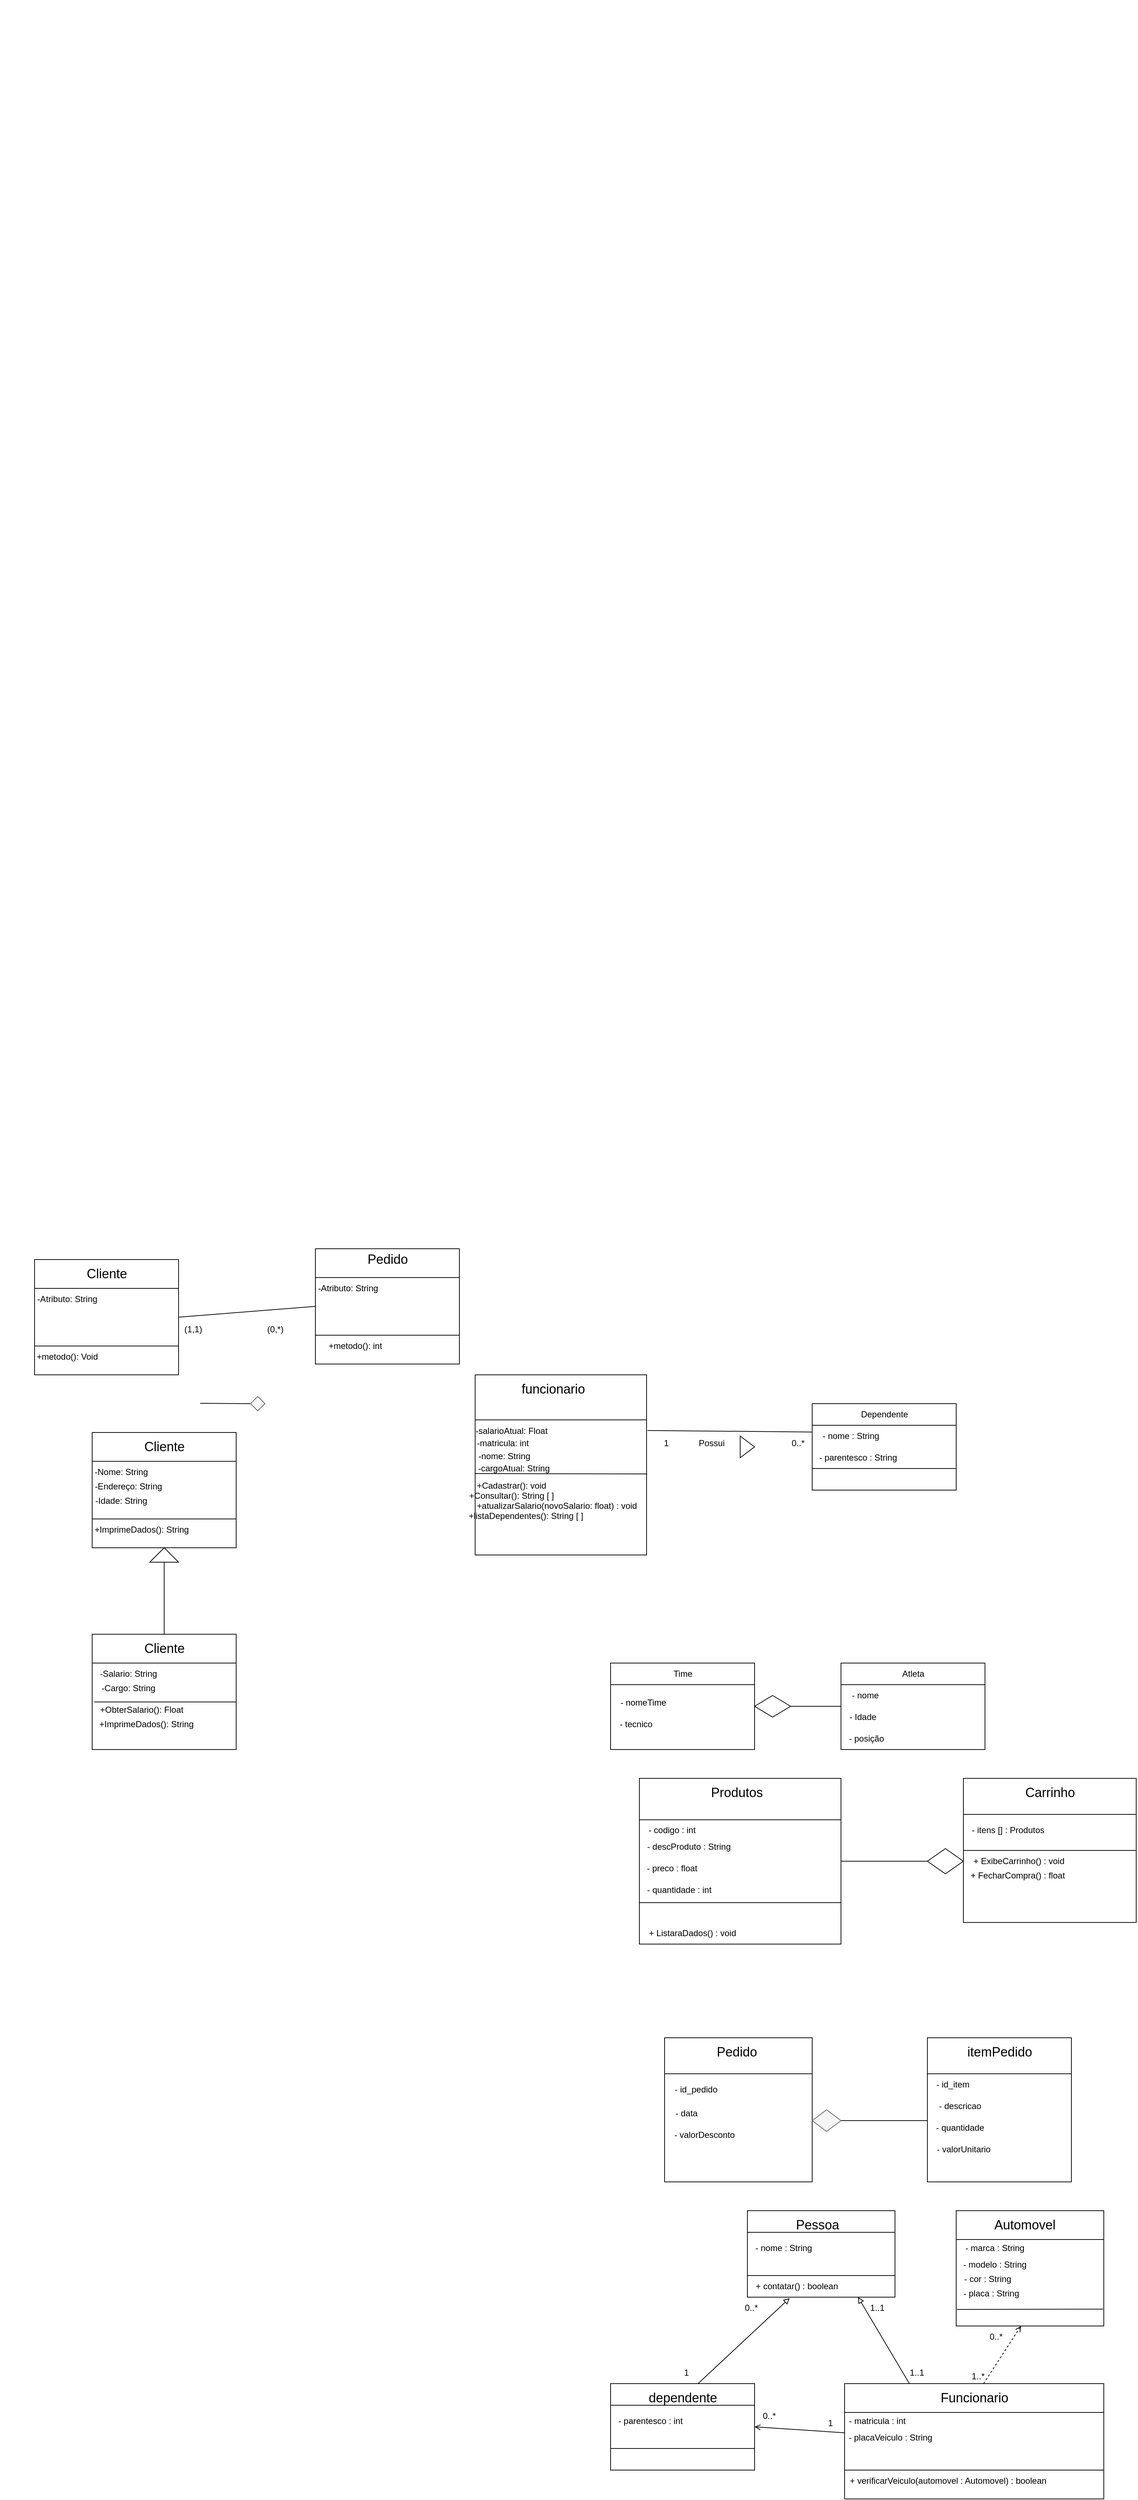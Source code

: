 <mxfile>
    <diagram id="s_jaY7l0CvNb5hTlMIi-" name="Página-1">
        <mxGraphModel dx="746" dy="427" grid="1" gridSize="10" guides="1" tooltips="1" connect="1" arrows="1" fold="1" page="1" pageScale="1" pageWidth="827" pageHeight="1169" math="0" shadow="0">
            <root>
                <mxCell id="0"/>
                <mxCell id="1" parent="0"/>
                <mxCell id="6" style="edgeStyle=none;html=1;exitX=1;exitY=0.75;exitDx=0;exitDy=0;" edge="1" parent="1">
                    <mxGeometry relative="1" as="geometry">
                        <mxPoint x="160" y="100" as="targetPoint"/>
                        <mxPoint x="160" y="100" as="sourcePoint"/>
                    </mxGeometry>
                </mxCell>
                <mxCell id="8" style="edgeStyle=none;html=1;exitX=0;exitY=0.25;exitDx=0;exitDy=0;" edge="1" parent="1">
                    <mxGeometry relative="1" as="geometry">
                        <mxPoint x="40" y="60" as="targetPoint"/>
                        <mxPoint x="40" y="60" as="sourcePoint"/>
                    </mxGeometry>
                </mxCell>
                <mxCell id="3" value="" style="endArrow=none;html=1;" edge="1" parent="1">
                    <mxGeometry width="50" height="50" relative="1" as="geometry">
                        <mxPoint x="160" y="70" as="sourcePoint"/>
                        <mxPoint x="160" y="70" as="targetPoint"/>
                    </mxGeometry>
                </mxCell>
                <mxCell id="5" style="edgeStyle=none;html=1;exitX=0;exitY=0.75;exitDx=0;exitDy=0;" edge="1" parent="1">
                    <mxGeometry relative="1" as="geometry">
                        <mxPoint x="40" y="100" as="sourcePoint"/>
                        <mxPoint x="40" y="100" as="targetPoint"/>
                    </mxGeometry>
                </mxCell>
                <mxCell id="17" value="" style="group" vertex="1" connectable="0" parent="1">
                    <mxGeometry x="70" y="1800" width="210" height="160" as="geometry"/>
                </mxCell>
                <mxCell id="9" value="" style="rounded=0;whiteSpace=wrap;html=1;" vertex="1" parent="17">
                    <mxGeometry x="10" width="200" height="160" as="geometry"/>
                </mxCell>
                <mxCell id="10" value="" style="endArrow=none;html=1;entryX=1;entryY=0.25;entryDx=0;entryDy=0;startArrow=none;exitX=0;exitY=0.25;exitDx=0;exitDy=0;" edge="1" parent="17" source="9" target="9">
                    <mxGeometry width="50" height="50" relative="1" as="geometry">
                        <mxPoint x="40" y="30" as="sourcePoint"/>
                        <mxPoint x="100" y="-60" as="targetPoint"/>
                    </mxGeometry>
                </mxCell>
                <mxCell id="11" value="" style="endArrow=none;html=1;entryX=1;entryY=0.75;entryDx=0;entryDy=0;exitX=0;exitY=0.75;exitDx=0;exitDy=0;" edge="1" parent="17" source="9" target="9">
                    <mxGeometry width="50" height="50" relative="1" as="geometry">
                        <mxPoint x="40" y="10" as="sourcePoint"/>
                        <mxPoint x="90" y="-40" as="targetPoint"/>
                    </mxGeometry>
                </mxCell>
                <mxCell id="13" value="" style="endArrow=none;html=1;entryX=1;entryY=0.25;entryDx=0;entryDy=0;startArrow=none;" edge="1" parent="17" target="9">
                    <mxGeometry width="50" height="50" relative="1" as="geometry">
                        <mxPoint x="210" y="40" as="sourcePoint"/>
                        <mxPoint x="210" y="30" as="targetPoint"/>
                        <Array as="points">
                            <mxPoint x="10" y="40"/>
                        </Array>
                    </mxGeometry>
                </mxCell>
                <mxCell id="15" value="-Atributo: String" style="text;html=1;align=center;verticalAlign=middle;resizable=0;points=[];autosize=1;strokeColor=none;fillColor=none;" vertex="1" parent="17">
                    <mxGeometry y="40" width="110" height="30" as="geometry"/>
                </mxCell>
                <mxCell id="16" value="+metodo(): Void" style="text;html=1;align=center;verticalAlign=middle;resizable=0;points=[];autosize=1;strokeColor=none;fillColor=none;" vertex="1" parent="17">
                    <mxGeometry y="120" width="110" height="30" as="geometry"/>
                </mxCell>
                <mxCell id="37" value="Cliente" style="text;html=1;align=center;verticalAlign=middle;resizable=0;points=[];autosize=1;strokeColor=none;fillColor=none;fontSize=18;" vertex="1" parent="17">
                    <mxGeometry x="70" width="80" height="40" as="geometry"/>
                </mxCell>
                <mxCell id="39" value="" style="endArrow=none;html=1;fontSize=18;exitX=1;exitY=0.5;exitDx=0;exitDy=0;entryX=0;entryY=0.5;entryDx=0;entryDy=0;" edge="1" parent="1" source="9" target="19">
                    <mxGeometry width="50" height="50" relative="1" as="geometry">
                        <mxPoint x="310" y="1920" as="sourcePoint"/>
                        <mxPoint x="360" y="1870" as="targetPoint"/>
                    </mxGeometry>
                </mxCell>
                <mxCell id="41" value="&lt;font style=&quot;font-size: 12px;&quot;&gt;(1,1)&lt;/font&gt;" style="text;html=1;align=center;verticalAlign=middle;resizable=0;points=[];autosize=1;strokeColor=none;fillColor=none;fontSize=18;" vertex="1" parent="1">
                    <mxGeometry x="275" y="1875" width="50" height="40" as="geometry"/>
                </mxCell>
                <mxCell id="42" value="&lt;font style=&quot;font-size: 12px;&quot;&gt;(0,*)&lt;/font&gt;" style="text;html=1;align=center;verticalAlign=middle;resizable=0;points=[];autosize=1;strokeColor=none;fillColor=none;fontSize=16;" vertex="1" parent="1">
                    <mxGeometry x="389" y="1880" width="50" height="30" as="geometry"/>
                </mxCell>
                <mxCell id="47" value="" style="group" vertex="1" connectable="0" parent="1">
                    <mxGeometry x="310" y="1990" width="90" height="20" as="geometry"/>
                </mxCell>
                <mxCell id="43" value="" style="endArrow=none;html=1;fontSize=12;" edge="1" parent="47">
                    <mxGeometry width="50" height="50" relative="1" as="geometry">
                        <mxPoint y="9.5" as="sourcePoint"/>
                        <mxPoint x="70" y="9.5" as="targetPoint"/>
                        <Array as="points">
                            <mxPoint x="80" y="10"/>
                        </Array>
                    </mxGeometry>
                </mxCell>
                <mxCell id="44" value="" style="rhombus;whiteSpace=wrap;html=1;fontSize=12;fillColor=#f5f5f5;fontColor=#333333;strokeColor=#666666;" vertex="1" parent="47">
                    <mxGeometry x="70" width="20" height="20" as="geometry"/>
                </mxCell>
                <mxCell id="49" value="" style="group" vertex="1" connectable="0" parent="1">
                    <mxGeometry x="150" y="2040" width="210" height="160" as="geometry"/>
                </mxCell>
                <mxCell id="50" value="" style="rounded=0;whiteSpace=wrap;html=1;" vertex="1" parent="49">
                    <mxGeometry x="10" width="200" height="160" as="geometry"/>
                </mxCell>
                <mxCell id="51" value="" style="endArrow=none;html=1;entryX=1;entryY=0.25;entryDx=0;entryDy=0;startArrow=none;exitX=0;exitY=0.25;exitDx=0;exitDy=0;" edge="1" parent="49" source="50" target="50">
                    <mxGeometry width="50" height="50" relative="1" as="geometry">
                        <mxPoint x="40" y="30" as="sourcePoint"/>
                        <mxPoint x="100" y="-60" as="targetPoint"/>
                    </mxGeometry>
                </mxCell>
                <mxCell id="52" value="" style="endArrow=none;html=1;entryX=1;entryY=0.75;entryDx=0;entryDy=0;exitX=0;exitY=0.75;exitDx=0;exitDy=0;" edge="1" parent="49" source="50" target="50">
                    <mxGeometry width="50" height="50" relative="1" as="geometry">
                        <mxPoint x="40" y="10" as="sourcePoint"/>
                        <mxPoint x="90" y="-40" as="targetPoint"/>
                    </mxGeometry>
                </mxCell>
                <mxCell id="53" value="" style="endArrow=none;html=1;entryX=1;entryY=0.25;entryDx=0;entryDy=0;startArrow=none;" edge="1" parent="49" target="50">
                    <mxGeometry width="50" height="50" relative="1" as="geometry">
                        <mxPoint x="210" y="40" as="sourcePoint"/>
                        <mxPoint x="210" y="30" as="targetPoint"/>
                        <Array as="points">
                            <mxPoint x="10" y="40"/>
                        </Array>
                    </mxGeometry>
                </mxCell>
                <mxCell id="54" value="-Nome: String" style="text;html=1;align=center;verticalAlign=middle;resizable=0;points=[];autosize=1;strokeColor=none;fillColor=none;" vertex="1" parent="49">
                    <mxGeometry y="40" width="100" height="30" as="geometry"/>
                </mxCell>
                <mxCell id="55" value="+ImprimeDados(): String&amp;nbsp;" style="text;html=1;align=center;verticalAlign=middle;resizable=0;points=[];autosize=1;strokeColor=none;fillColor=none;" vertex="1" parent="49">
                    <mxGeometry y="120" width="160" height="30" as="geometry"/>
                </mxCell>
                <mxCell id="56" value="Cliente" style="text;html=1;align=center;verticalAlign=middle;resizable=0;points=[];autosize=1;strokeColor=none;fillColor=none;fontSize=18;" vertex="1" parent="49">
                    <mxGeometry x="70" width="80" height="40" as="geometry"/>
                </mxCell>
                <mxCell id="57" value="-Endereço: String" style="text;html=1;align=center;verticalAlign=middle;resizable=0;points=[];autosize=1;strokeColor=none;fillColor=none;fontSize=12;" vertex="1" parent="49">
                    <mxGeometry y="60" width="120" height="30" as="geometry"/>
                </mxCell>
                <mxCell id="58" value="-Idade: String" style="text;html=1;align=center;verticalAlign=middle;resizable=0;points=[];autosize=1;strokeColor=none;fillColor=none;fontSize=12;" vertex="1" parent="49">
                    <mxGeometry y="80" width="100" height="30" as="geometry"/>
                </mxCell>
                <mxCell id="59" value="" style="group" vertex="1" connectable="0" parent="1">
                    <mxGeometry x="150" y="2320" width="210" height="160" as="geometry"/>
                </mxCell>
                <mxCell id="60" value="" style="rounded=0;whiteSpace=wrap;html=1;" vertex="1" parent="59">
                    <mxGeometry x="10" width="200" height="160" as="geometry"/>
                </mxCell>
                <mxCell id="61" value="" style="endArrow=none;html=1;entryX=1;entryY=0.25;entryDx=0;entryDy=0;startArrow=none;exitX=0;exitY=0.25;exitDx=0;exitDy=0;" edge="1" parent="59" source="60" target="60">
                    <mxGeometry width="50" height="50" relative="1" as="geometry">
                        <mxPoint x="40" y="30" as="sourcePoint"/>
                        <mxPoint x="100" y="-60" as="targetPoint"/>
                    </mxGeometry>
                </mxCell>
                <mxCell id="62" value="" style="endArrow=none;html=1;exitX=0.027;exitY=1.133;exitDx=0;exitDy=0;exitPerimeter=0;" edge="1" parent="59" source="67">
                    <mxGeometry width="50" height="50" relative="1" as="geometry">
                        <mxPoint x="40" y="10" as="sourcePoint"/>
                        <mxPoint x="210" y="94" as="targetPoint"/>
                    </mxGeometry>
                </mxCell>
                <mxCell id="63" value="" style="endArrow=none;html=1;entryX=1;entryY=0.25;entryDx=0;entryDy=0;startArrow=none;" edge="1" parent="59" target="60">
                    <mxGeometry width="50" height="50" relative="1" as="geometry">
                        <mxPoint x="210" y="40" as="sourcePoint"/>
                        <mxPoint x="210" y="30" as="targetPoint"/>
                        <Array as="points">
                            <mxPoint x="10" y="40"/>
                        </Array>
                    </mxGeometry>
                </mxCell>
                <mxCell id="64" value="-Salario: String" style="text;html=1;align=center;verticalAlign=middle;resizable=0;points=[];autosize=1;strokeColor=none;fillColor=none;" vertex="1" parent="59">
                    <mxGeometry x="10" y="40" width="100" height="30" as="geometry"/>
                </mxCell>
                <mxCell id="65" value="+ObterSalario(): Float&amp;nbsp;" style="text;html=1;align=center;verticalAlign=middle;resizable=0;points=[];autosize=1;strokeColor=none;fillColor=none;" vertex="1" parent="59">
                    <mxGeometry x="10" y="90" width="140" height="30" as="geometry"/>
                </mxCell>
                <mxCell id="66" value="Cliente" style="text;html=1;align=center;verticalAlign=middle;resizable=0;points=[];autosize=1;strokeColor=none;fillColor=none;fontSize=18;" vertex="1" parent="59">
                    <mxGeometry x="70" width="80" height="40" as="geometry"/>
                </mxCell>
                <mxCell id="67" value="-Cargo: String" style="text;html=1;align=center;verticalAlign=middle;resizable=0;points=[];autosize=1;strokeColor=none;fillColor=none;fontSize=12;" vertex="1" parent="59">
                    <mxGeometry x="10" y="60" width="100" height="30" as="geometry"/>
                </mxCell>
                <mxCell id="71" value="+ImprimeDados(): String" style="text;html=1;align=center;verticalAlign=middle;resizable=0;points=[];autosize=1;strokeColor=none;fillColor=none;fontSize=12;" vertex="1" parent="59">
                    <mxGeometry x="10" y="110" width="150" height="30" as="geometry"/>
                </mxCell>
                <mxCell id="69" style="edgeStyle=none;html=1;exitX=1;exitY=1;exitDx=0;exitDy=0;fontSize=12;" edge="1" parent="1" source="60">
                    <mxGeometry relative="1" as="geometry">
                        <mxPoint x="360" y="2480" as="targetPoint"/>
                    </mxGeometry>
                </mxCell>
                <mxCell id="19" value="" style="rounded=0;whiteSpace=wrap;html=1;" vertex="1" parent="1">
                    <mxGeometry x="470" y="1785" width="200" height="160" as="geometry"/>
                </mxCell>
                <mxCell id="20" value="" style="endArrow=none;html=1;entryX=1;entryY=0.25;entryDx=0;entryDy=0;startArrow=none;exitX=0;exitY=0.25;exitDx=0;exitDy=0;" edge="1" parent="1" source="19" target="19">
                    <mxGeometry width="50" height="50" relative="1" as="geometry">
                        <mxPoint x="500" y="1815" as="sourcePoint"/>
                        <mxPoint x="560" y="1725" as="targetPoint"/>
                    </mxGeometry>
                </mxCell>
                <mxCell id="21" value="" style="endArrow=none;html=1;entryX=1;entryY=0.75;entryDx=0;entryDy=0;exitX=0;exitY=0.75;exitDx=0;exitDy=0;" edge="1" parent="1" source="19" target="19">
                    <mxGeometry width="50" height="50" relative="1" as="geometry">
                        <mxPoint x="500" y="1795" as="sourcePoint"/>
                        <mxPoint x="550" y="1745" as="targetPoint"/>
                    </mxGeometry>
                </mxCell>
                <mxCell id="22" value="" style="endArrow=none;html=1;entryX=1;entryY=0.25;entryDx=0;entryDy=0;exitX=0;exitY=0.25;exitDx=0;exitDy=0;" edge="1" parent="1" source="19" target="19">
                    <mxGeometry width="50" height="50" relative="1" as="geometry">
                        <mxPoint x="500" y="1815" as="sourcePoint"/>
                        <mxPoint x="670" y="1815" as="targetPoint"/>
                    </mxGeometry>
                </mxCell>
                <mxCell id="23" value="&lt;span style=&quot;font-size: 18px;&quot;&gt;Pedido&lt;/span&gt;" style="text;html=1;align=center;verticalAlign=middle;resizable=0;points=[];autosize=1;strokeColor=none;fillColor=none;" vertex="1" parent="1">
                    <mxGeometry x="530" y="1780" width="80" height="40" as="geometry"/>
                </mxCell>
                <mxCell id="24" value="-Atributo: String" style="text;html=1;align=center;verticalAlign=middle;resizable=0;points=[];autosize=1;strokeColor=none;fillColor=none;" vertex="1" parent="1">
                    <mxGeometry x="460" y="1825" width="110" height="30" as="geometry"/>
                </mxCell>
                <mxCell id="25" value="+metodo(): int" style="text;html=1;align=center;verticalAlign=middle;resizable=0;points=[];autosize=1;strokeColor=none;fillColor=none;" vertex="1" parent="1">
                    <mxGeometry x="475" y="1905" width="100" height="30" as="geometry"/>
                </mxCell>
                <mxCell id="80" value="" style="triangle;whiteSpace=wrap;html=1;fontSize=12;direction=north;" vertex="1" parent="1">
                    <mxGeometry x="240" y="2200" width="40" height="20" as="geometry"/>
                </mxCell>
                <mxCell id="81" value="" style="endArrow=none;html=1;fontSize=12;entryX=0;entryY=0.5;entryDx=0;entryDy=0;exitX=0.5;exitY=-0.017;exitDx=0;exitDy=0;exitPerimeter=0;" edge="1" parent="1" source="66" target="80">
                    <mxGeometry width="50" height="50" relative="1" as="geometry">
                        <mxPoint x="250" y="2300" as="sourcePoint"/>
                        <mxPoint x="300" y="2250" as="targetPoint"/>
                    </mxGeometry>
                </mxCell>
                <mxCell id="82" value="" style="group" vertex="1" connectable="0" parent="1">
                    <mxGeometry x="680" y="1960" width="251.9" height="250" as="geometry"/>
                </mxCell>
                <mxCell id="83" value="" style="rounded=0;whiteSpace=wrap;html=1;" vertex="1" parent="82">
                    <mxGeometry x="11.905" width="238.095" height="250.0" as="geometry"/>
                </mxCell>
                <mxCell id="84" value="" style="endArrow=none;html=1;entryX=1;entryY=0.25;entryDx=0;entryDy=0;startArrow=none;exitX=0;exitY=0.25;exitDx=0;exitDy=0;" edge="1" parent="82" source="83" target="83">
                    <mxGeometry width="50" height="50" relative="1" as="geometry">
                        <mxPoint x="47.619" y="46.875" as="sourcePoint"/>
                        <mxPoint x="119.048" y="-93.75" as="targetPoint"/>
                    </mxGeometry>
                </mxCell>
                <mxCell id="85" value="" style="endArrow=none;html=1;exitX=1;exitY=0.5;exitDx=0;exitDy=0;" edge="1" parent="82" source="83">
                    <mxGeometry width="50" height="50" relative="1" as="geometry">
                        <mxPoint x="47.619" y="15.625" as="sourcePoint"/>
                        <mxPoint x="250.0" y="146.875" as="targetPoint"/>
                    </mxGeometry>
                </mxCell>
                <mxCell id="86" value="" style="endArrow=none;html=1;entryX=1;entryY=0.25;entryDx=0;entryDy=0;startArrow=none;" edge="1" parent="82" target="83">
                    <mxGeometry width="50" height="50" relative="1" as="geometry">
                        <mxPoint x="250.0" y="62.5" as="sourcePoint"/>
                        <mxPoint x="250.0" y="46.875" as="targetPoint"/>
                        <Array as="points">
                            <mxPoint x="11.905" y="62.5"/>
                        </Array>
                    </mxGeometry>
                </mxCell>
                <mxCell id="87" value="-salarioAtual: Float" style="text;html=1;align=center;verticalAlign=middle;resizable=0;points=[];autosize=1;strokeColor=none;fillColor=none;" vertex="1" parent="82">
                    <mxGeometry x="1.905" y="62.5" width="120" height="30" as="geometry"/>
                </mxCell>
                <mxCell id="89" value="funcionario" style="text;html=1;align=center;verticalAlign=middle;resizable=0;points=[];autosize=1;strokeColor=none;fillColor=none;fontSize=18;" vertex="1" parent="82">
                    <mxGeometry x="65.476" width="110" height="40" as="geometry"/>
                </mxCell>
                <mxCell id="90" value="-matricula: int" style="text;html=1;align=center;verticalAlign=middle;resizable=0;points=[];autosize=1;strokeColor=none;fillColor=none;fontSize=12;" vertex="1" parent="82">
                    <mxGeometry x="0.005" y="80.357" width="100" height="30" as="geometry"/>
                </mxCell>
                <mxCell id="95" value="-nome: String" style="text;html=1;align=center;verticalAlign=middle;resizable=0;points=[];autosize=1;strokeColor=none;fillColor=none;fontSize=12;" vertex="1" parent="82">
                    <mxGeometry x="1.9" y="98.214" width="100" height="30" as="geometry"/>
                </mxCell>
                <mxCell id="97" value="-cargoAtual: String&amp;nbsp;" style="text;html=1;align=center;verticalAlign=middle;resizable=0;points=[];autosize=1;strokeColor=none;fillColor=none;fontSize=12;" vertex="1" parent="82">
                    <mxGeometry x="1.9" y="114.583" width="130" height="30" as="geometry"/>
                </mxCell>
                <mxCell id="103" value="" style="endArrow=none;html=1;fontSize=12;exitX=0;exitY=0.548;exitDx=0;exitDy=0;entryX=1.003;entryY=0.55;entryDx=0;entryDy=0;exitPerimeter=0;entryPerimeter=0;" edge="1" parent="82" source="83" target="83">
                    <mxGeometry width="50" height="50" relative="1" as="geometry">
                        <mxPoint x="80.0" y="204.545" as="sourcePoint"/>
                        <mxPoint x="130.0" y="166.667" as="targetPoint"/>
                    </mxGeometry>
                </mxCell>
                <mxCell id="99" value="+Cadastrar(): void" style="text;html=1;align=center;verticalAlign=middle;resizable=0;points=[];autosize=1;strokeColor=none;fillColor=none;fontSize=12;" vertex="1" parent="82">
                    <mxGeometry x="1.9" y="138.887" width="120" height="30" as="geometry"/>
                </mxCell>
                <mxCell id="104" value="+Consultar(): String [ ]" style="text;html=1;align=center;verticalAlign=middle;resizable=0;points=[];autosize=1;strokeColor=none;fillColor=none;fontSize=12;" vertex="1" parent="82">
                    <mxGeometry x="-8.1" y="152.775" width="140" height="30" as="geometry"/>
                </mxCell>
                <mxCell id="105" value="+atualizarSalario(novoSalario: float) : void" style="text;html=1;align=center;verticalAlign=middle;resizable=0;points=[];autosize=1;strokeColor=none;fillColor=none;fontSize=12;" vertex="1" parent="82">
                    <mxGeometry x="-2.22e-14" y="166.669" width="250" height="30" as="geometry"/>
                </mxCell>
                <mxCell id="106" value="+listaDependentes(): String [ ]" style="text;html=1;align=center;verticalAlign=middle;resizable=0;points=[];autosize=1;strokeColor=none;fillColor=none;fontSize=12;" vertex="1" parent="82">
                    <mxGeometry x="-8.1" y="180.556" width="180" height="30" as="geometry"/>
                </mxCell>
                <mxCell id="112" value="" style="group" vertex="1" connectable="0" parent="1">
                    <mxGeometry x="1160" y="2000" width="200" height="120" as="geometry"/>
                </mxCell>
                <mxCell id="107" value="" style="rounded=0;whiteSpace=wrap;html=1;fontSize=12;" vertex="1" parent="112">
                    <mxGeometry width="200" height="120" as="geometry"/>
                </mxCell>
                <mxCell id="108" value="" style="endArrow=none;html=1;fontSize=12;entryX=1;entryY=0.25;entryDx=0;entryDy=0;exitX=0;exitY=0.25;exitDx=0;exitDy=0;" edge="1" parent="112" source="107" target="107">
                    <mxGeometry width="50" height="50" relative="1" as="geometry">
                        <mxPoint x="50" y="80" as="sourcePoint"/>
                        <mxPoint x="100" y="30" as="targetPoint"/>
                    </mxGeometry>
                </mxCell>
                <mxCell id="109" value="Dependente" style="text;html=1;align=center;verticalAlign=middle;resizable=0;points=[];autosize=1;strokeColor=none;fillColor=none;fontSize=12;" vertex="1" parent="112">
                    <mxGeometry x="55" width="90" height="30" as="geometry"/>
                </mxCell>
                <mxCell id="110" value="- nome : String&amp;nbsp;" style="text;html=1;align=center;verticalAlign=middle;resizable=0;points=[];autosize=1;strokeColor=none;fillColor=none;fontSize=12;" vertex="1" parent="112">
                    <mxGeometry y="30" width="110" height="30" as="geometry"/>
                </mxCell>
                <mxCell id="111" value="- parentesco : String&amp;nbsp;" style="text;html=1;align=center;verticalAlign=middle;resizable=0;points=[];autosize=1;strokeColor=none;fillColor=none;fontSize=12;" vertex="1" parent="112">
                    <mxGeometry y="60" width="130" height="30" as="geometry"/>
                </mxCell>
                <mxCell id="118" value="" style="endArrow=none;html=1;fontSize=12;" edge="1" parent="112">
                    <mxGeometry width="50" height="50" relative="1" as="geometry">
                        <mxPoint y="90" as="sourcePoint"/>
                        <mxPoint x="200" y="90" as="targetPoint"/>
                    </mxGeometry>
                </mxCell>
                <mxCell id="113" value="" style="endArrow=none;html=1;fontSize=12;exitX=1.006;exitY=0.309;exitDx=0;exitDy=0;exitPerimeter=0;entryX=0;entryY=0.311;entryDx=0;entryDy=0;entryPerimeter=0;" edge="1" parent="1" source="83" target="110">
                    <mxGeometry width="50" height="50" relative="1" as="geometry">
                        <mxPoint x="1010" y="2100" as="sourcePoint"/>
                        <mxPoint x="1060" y="2050" as="targetPoint"/>
                    </mxGeometry>
                </mxCell>
                <mxCell id="114" value="1" style="text;html=1;align=center;verticalAlign=middle;resizable=0;points=[];autosize=1;strokeColor=none;fillColor=none;fontSize=12;" vertex="1" parent="1">
                    <mxGeometry x="941.9" y="2040" width="30" height="30" as="geometry"/>
                </mxCell>
                <mxCell id="115" value="0..*" style="text;html=1;align=center;verticalAlign=middle;resizable=0;points=[];autosize=1;strokeColor=none;fillColor=none;fontSize=12;" vertex="1" parent="1">
                    <mxGeometry x="1120" y="2040" width="40" height="30" as="geometry"/>
                </mxCell>
                <mxCell id="116" value="Possui" style="text;html=1;align=center;verticalAlign=middle;resizable=0;points=[];autosize=1;strokeColor=none;fillColor=none;fontSize=12;" vertex="1" parent="1">
                    <mxGeometry x="990" y="2040" width="60" height="30" as="geometry"/>
                </mxCell>
                <mxCell id="117" value="" style="triangle;whiteSpace=wrap;html=1;fontSize=12;" vertex="1" parent="1">
                    <mxGeometry x="1060" y="2045" width="20" height="30" as="geometry"/>
                </mxCell>
                <mxCell id="119" value="" style="rounded=0;whiteSpace=wrap;html=1;fontSize=12;" vertex="1" parent="1">
                    <mxGeometry x="880" y="2360" width="200" height="120" as="geometry"/>
                </mxCell>
                <mxCell id="120" value="" style="endArrow=none;html=1;fontSize=12;entryX=1;entryY=0.25;entryDx=0;entryDy=0;exitX=0;exitY=0.25;exitDx=0;exitDy=0;" edge="1" parent="1" source="119" target="119">
                    <mxGeometry width="50" height="50" relative="1" as="geometry">
                        <mxPoint x="1140" y="2470" as="sourcePoint"/>
                        <mxPoint x="1190" y="2420" as="targetPoint"/>
                    </mxGeometry>
                </mxCell>
                <mxCell id="121" value="Time" style="text;html=1;align=center;verticalAlign=middle;resizable=0;points=[];autosize=1;strokeColor=none;fillColor=none;fontSize=12;" vertex="1" parent="1">
                    <mxGeometry x="955" y="2360" width="50" height="30" as="geometry"/>
                </mxCell>
                <mxCell id="122" value="- nomeTime" style="text;html=1;align=center;verticalAlign=middle;resizable=0;points=[];autosize=1;strokeColor=none;fillColor=none;fontSize=12;" vertex="1" parent="1">
                    <mxGeometry x="880" y="2400" width="90" height="30" as="geometry"/>
                </mxCell>
                <mxCell id="123" value="- tecnico" style="text;html=1;align=center;verticalAlign=middle;resizable=0;points=[];autosize=1;strokeColor=none;fillColor=none;fontSize=12;" vertex="1" parent="1">
                    <mxGeometry x="880" y="2430" width="70" height="30" as="geometry"/>
                </mxCell>
                <mxCell id="124" value="" style="rhombus;whiteSpace=wrap;html=1;fontSize=12;" vertex="1" parent="1">
                    <mxGeometry x="1080" y="2405" width="50" height="30" as="geometry"/>
                </mxCell>
                <mxCell id="125" value="" style="endArrow=none;html=1;fontSize=12;exitX=1;exitY=0.5;exitDx=0;exitDy=0;" edge="1" parent="1" source="124">
                    <mxGeometry width="50" height="50" relative="1" as="geometry">
                        <mxPoint x="1150" y="2460" as="sourcePoint"/>
                        <mxPoint x="1200" y="2420" as="targetPoint"/>
                    </mxGeometry>
                </mxCell>
                <mxCell id="126" value="" style="rounded=0;whiteSpace=wrap;html=1;fontSize=12;" vertex="1" parent="1">
                    <mxGeometry x="1200" y="2360" width="200" height="120" as="geometry"/>
                </mxCell>
                <mxCell id="127" value="" style="endArrow=none;html=1;fontSize=12;entryX=1;entryY=0.25;entryDx=0;entryDy=0;exitX=0;exitY=0.25;exitDx=0;exitDy=0;" edge="1" parent="1" source="126" target="126">
                    <mxGeometry width="50" height="50" relative="1" as="geometry">
                        <mxPoint x="1270" y="2450" as="sourcePoint"/>
                        <mxPoint x="1320" y="2400" as="targetPoint"/>
                    </mxGeometry>
                </mxCell>
                <mxCell id="128" value="Atleta" style="text;html=1;align=center;verticalAlign=middle;resizable=0;points=[];autosize=1;strokeColor=none;fillColor=none;fontSize=12;" vertex="1" parent="1">
                    <mxGeometry x="1275" y="2360" width="50" height="30" as="geometry"/>
                </mxCell>
                <mxCell id="129" value="- nome&amp;nbsp;" style="text;html=1;align=center;verticalAlign=middle;resizable=0;points=[];autosize=1;strokeColor=none;fillColor=none;fontSize=12;" vertex="1" parent="1">
                    <mxGeometry x="1205" y="2390" width="60" height="30" as="geometry"/>
                </mxCell>
                <mxCell id="130" value="- Idade" style="text;html=1;align=center;verticalAlign=middle;resizable=0;points=[];autosize=1;strokeColor=none;fillColor=none;fontSize=12;" vertex="1" parent="1">
                    <mxGeometry x="1200" y="2420" width="60" height="30" as="geometry"/>
                </mxCell>
                <mxCell id="131" value="- posição" style="text;html=1;align=center;verticalAlign=middle;resizable=0;points=[];autosize=1;strokeColor=none;fillColor=none;fontSize=12;" vertex="1" parent="1">
                    <mxGeometry x="1200" y="2450" width="70" height="30" as="geometry"/>
                </mxCell>
                <mxCell id="132" value="" style="rounded=0;whiteSpace=wrap;html=1;fontSize=12;" vertex="1" parent="1">
                    <mxGeometry x="920" y="2520" width="280" height="230" as="geometry"/>
                </mxCell>
                <mxCell id="133" value="&lt;font style=&quot;font-size: 18px;&quot;&gt;Produtos&lt;/font&gt;" style="text;html=1;align=center;verticalAlign=middle;resizable=0;points=[];autosize=1;strokeColor=none;fillColor=none;fontSize=12;" vertex="1" parent="1">
                    <mxGeometry x="1005" y="2520" width="100" height="40" as="geometry"/>
                </mxCell>
                <mxCell id="134" value="" style="endArrow=none;html=1;fontSize=12;entryX=1;entryY=0.25;entryDx=0;entryDy=0;exitX=0;exitY=0.25;exitDx=0;exitDy=0;" edge="1" parent="1" source="132" target="132">
                    <mxGeometry width="50" height="50" relative="1" as="geometry">
                        <mxPoint x="1040" y="2620" as="sourcePoint"/>
                        <mxPoint x="1090" y="2570" as="targetPoint"/>
                    </mxGeometry>
                </mxCell>
                <mxCell id="135" value="&lt;font style=&quot;font-size: 12px;&quot;&gt;- codigo : int&lt;/font&gt;" style="text;html=1;align=center;verticalAlign=middle;resizable=0;points=[];autosize=1;strokeColor=none;fillColor=none;fontSize=18;" vertex="1" parent="1">
                    <mxGeometry x="920" y="2570" width="90" height="40" as="geometry"/>
                </mxCell>
                <mxCell id="136" value="- descProduto : String&amp;nbsp;" style="text;html=1;align=center;verticalAlign=middle;resizable=0;points=[];autosize=1;strokeColor=none;fillColor=none;fontSize=12;" vertex="1" parent="1">
                    <mxGeometry x="920" y="2600" width="140" height="30" as="geometry"/>
                </mxCell>
                <mxCell id="137" value="- preco : float" style="text;html=1;align=center;verticalAlign=middle;resizable=0;points=[];autosize=1;strokeColor=none;fillColor=none;fontSize=12;" vertex="1" parent="1">
                    <mxGeometry x="920" y="2630" width="90" height="30" as="geometry"/>
                </mxCell>
                <mxCell id="138" value="- quantidade : int" style="text;html=1;align=center;verticalAlign=middle;resizable=0;points=[];autosize=1;strokeColor=none;fillColor=none;fontSize=12;" vertex="1" parent="1">
                    <mxGeometry x="920" y="2660" width="110" height="30" as="geometry"/>
                </mxCell>
                <mxCell id="139" value="+ ListaraDados() : void&amp;nbsp;" style="text;html=1;align=center;verticalAlign=middle;resizable=0;points=[];autosize=1;strokeColor=none;fillColor=none;fontSize=12;" vertex="1" parent="1">
                    <mxGeometry x="920" y="2720" width="150" height="30" as="geometry"/>
                </mxCell>
                <mxCell id="141" value="" style="endArrow=none;html=1;fontSize=12;entryX=1;entryY=0.75;entryDx=0;entryDy=0;exitX=0;exitY=0.75;exitDx=0;exitDy=0;" edge="1" parent="1" source="132" target="132">
                    <mxGeometry width="50" height="50" relative="1" as="geometry">
                        <mxPoint x="1060" y="2720" as="sourcePoint"/>
                        <mxPoint x="1110" y="2670" as="targetPoint"/>
                    </mxGeometry>
                </mxCell>
                <mxCell id="142" value="" style="endArrow=none;html=1;fontSize=12;exitX=1;exitY=0.5;exitDx=0;exitDy=0;" edge="1" parent="1" source="132">
                    <mxGeometry width="50" height="50" relative="1" as="geometry">
                        <mxPoint x="1250" y="2670" as="sourcePoint"/>
                        <mxPoint x="1320" y="2635" as="targetPoint"/>
                    </mxGeometry>
                </mxCell>
                <mxCell id="143" value="" style="rhombus;whiteSpace=wrap;html=1;fontSize=12;" vertex="1" parent="1">
                    <mxGeometry x="1320" y="2617.5" width="50" height="35" as="geometry"/>
                </mxCell>
                <mxCell id="144" value="" style="rounded=0;whiteSpace=wrap;html=1;fontSize=12;" vertex="1" parent="1">
                    <mxGeometry x="1370" y="2520" width="240" height="200" as="geometry"/>
                </mxCell>
                <mxCell id="145" value="" style="endArrow=none;html=1;fontSize=12;entryX=1;entryY=0.25;entryDx=0;entryDy=0;exitX=0;exitY=0.25;exitDx=0;exitDy=0;" edge="1" parent="1" source="144" target="144">
                    <mxGeometry width="50" height="50" relative="1" as="geometry">
                        <mxPoint x="1500" y="2610" as="sourcePoint"/>
                        <mxPoint x="1550" y="2560" as="targetPoint"/>
                    </mxGeometry>
                </mxCell>
                <mxCell id="146" value="&lt;font style=&quot;font-size: 18px;&quot;&gt;Carrinho&lt;/font&gt;" style="text;html=1;align=center;verticalAlign=middle;resizable=0;points=[];autosize=1;strokeColor=none;fillColor=none;fontSize=12;" vertex="1" parent="1">
                    <mxGeometry x="1445" y="2520" width="90" height="40" as="geometry"/>
                </mxCell>
                <mxCell id="147" value="&lt;font style=&quot;font-size: 12px;&quot;&gt;- itens [] : Produtos&amp;nbsp;&amp;nbsp;&lt;/font&gt;" style="text;html=1;align=center;verticalAlign=middle;resizable=0;points=[];autosize=1;strokeColor=none;fillColor=none;fontSize=18;" vertex="1" parent="1">
                    <mxGeometry x="1370" y="2570" width="130" height="40" as="geometry"/>
                </mxCell>
                <mxCell id="148" value="" style="endArrow=none;html=1;fontSize=12;entryX=1;entryY=0.5;entryDx=0;entryDy=0;exitX=0;exitY=0.5;exitDx=0;exitDy=0;" edge="1" parent="1" source="144" target="144">
                    <mxGeometry width="50" height="50" relative="1" as="geometry">
                        <mxPoint x="1490" y="2670" as="sourcePoint"/>
                        <mxPoint x="1540" y="2620" as="targetPoint"/>
                    </mxGeometry>
                </mxCell>
                <mxCell id="149" value="&amp;nbsp;+ ExibeCarrinho() : void" style="text;html=1;align=center;verticalAlign=middle;resizable=0;points=[];autosize=1;strokeColor=none;fillColor=none;fontSize=12;" vertex="1" parent="1">
                    <mxGeometry x="1370" y="2620" width="150" height="30" as="geometry"/>
                </mxCell>
                <mxCell id="150" value="+ FecharCompra() : float" style="text;html=1;align=center;verticalAlign=middle;resizable=0;points=[];autosize=1;strokeColor=none;fillColor=none;fontSize=12;" vertex="1" parent="1">
                    <mxGeometry x="1370" y="2640" width="150" height="30" as="geometry"/>
                </mxCell>
                <mxCell id="152" value="" style="rounded=0;whiteSpace=wrap;html=1;fontSize=12;" vertex="1" parent="1">
                    <mxGeometry x="955" y="2880" width="205" height="200" as="geometry"/>
                </mxCell>
                <mxCell id="153" value="" style="endArrow=none;html=1;fontSize=12;entryX=1;entryY=0.25;entryDx=0;entryDy=0;exitX=0;exitY=0.25;exitDx=0;exitDy=0;" edge="1" parent="1" source="152" target="152">
                    <mxGeometry width="50" height="50" relative="1" as="geometry">
                        <mxPoint x="1030" y="2970" as="sourcePoint"/>
                        <mxPoint x="960" y="2930" as="targetPoint"/>
                    </mxGeometry>
                </mxCell>
                <mxCell id="154" value="&lt;font style=&quot;font-size: 18px;&quot;&gt;Pedido&lt;/font&gt;" style="text;html=1;align=center;verticalAlign=middle;resizable=0;points=[];autosize=1;strokeColor=none;fillColor=none;fontSize=12;" vertex="1" parent="1">
                    <mxGeometry x="1015" y="2880" width="80" height="40" as="geometry"/>
                </mxCell>
                <mxCell id="155" value="&lt;font style=&quot;font-size: 12px;&quot;&gt;- id_pedido&amp;nbsp;&lt;/font&gt;" style="text;html=1;align=center;verticalAlign=middle;resizable=0;points=[];autosize=1;strokeColor=none;fillColor=none;fontSize=18;" vertex="1" parent="1">
                    <mxGeometry x="955" y="2930" width="90" height="40" as="geometry"/>
                </mxCell>
                <mxCell id="156" value="- data" style="text;html=1;align=center;verticalAlign=middle;resizable=0;points=[];autosize=1;strokeColor=none;fillColor=none;fontSize=12;" vertex="1" parent="1">
                    <mxGeometry x="960" y="2970" width="50" height="30" as="geometry"/>
                </mxCell>
                <mxCell id="157" value="- valorDesconto" style="text;html=1;align=center;verticalAlign=middle;resizable=0;points=[];autosize=1;strokeColor=none;fillColor=none;fontSize=12;" vertex="1" parent="1">
                    <mxGeometry x="955" y="3000" width="110" height="30" as="geometry"/>
                </mxCell>
                <mxCell id="158" value="" style="rounded=0;whiteSpace=wrap;html=1;fontSize=12;" vertex="1" parent="1">
                    <mxGeometry x="1320" y="2880" width="200" height="200" as="geometry"/>
                </mxCell>
                <mxCell id="159" value="&lt;font style=&quot;font-size: 18px;&quot;&gt;itemPedido&lt;/font&gt;" style="text;html=1;align=center;verticalAlign=middle;resizable=0;points=[];autosize=1;strokeColor=none;fillColor=none;fontSize=12;" vertex="1" parent="1">
                    <mxGeometry x="1365" y="2880" width="110" height="40" as="geometry"/>
                </mxCell>
                <mxCell id="160" value="" style="endArrow=none;html=1;fontSize=18;entryX=1;entryY=0.25;entryDx=0;entryDy=0;exitX=0;exitY=0.25;exitDx=0;exitDy=0;" edge="1" parent="1" source="158" target="158">
                    <mxGeometry width="50" height="50" relative="1" as="geometry">
                        <mxPoint x="1400" y="2990" as="sourcePoint"/>
                        <mxPoint x="1450" y="2940" as="targetPoint"/>
                    </mxGeometry>
                </mxCell>
                <mxCell id="164" value="- id_item" style="text;html=1;align=center;verticalAlign=middle;resizable=0;points=[];autosize=1;strokeColor=none;fillColor=none;fontSize=12;" vertex="1" parent="1">
                    <mxGeometry x="1320" y="2930" width="70" height="30" as="geometry"/>
                </mxCell>
                <mxCell id="165" value="- descricao" style="text;html=1;align=center;verticalAlign=middle;resizable=0;points=[];autosize=1;strokeColor=none;fillColor=none;fontSize=12;" vertex="1" parent="1">
                    <mxGeometry x="1325" y="2960" width="80" height="30" as="geometry"/>
                </mxCell>
                <mxCell id="168" value="- quantidade" style="text;html=1;align=center;verticalAlign=middle;resizable=0;points=[];autosize=1;strokeColor=none;fillColor=none;fontSize=12;" vertex="1" parent="1">
                    <mxGeometry x="1320" y="2990" width="90" height="30" as="geometry"/>
                </mxCell>
                <mxCell id="169" value="- valorUnitario" style="text;html=1;align=center;verticalAlign=middle;resizable=0;points=[];autosize=1;strokeColor=none;fillColor=none;fontSize=12;" vertex="1" parent="1">
                    <mxGeometry x="1320" y="3020" width="100" height="30" as="geometry"/>
                </mxCell>
                <mxCell id="171" value="" style="endArrow=none;html=1;strokeWidth=1;fontSize=12;targetPerimeterSpacing=0;jumpSize=6;exitX=1;exitY=0.5;exitDx=0;exitDy=0;" edge="1" parent="1" source="172">
                    <mxGeometry width="50" height="50" relative="1" as="geometry">
                        <mxPoint x="1200" y="3000" as="sourcePoint"/>
                        <mxPoint x="1320" y="2995" as="targetPoint"/>
                    </mxGeometry>
                </mxCell>
                <mxCell id="172" value="" style="rhombus;whiteSpace=wrap;html=1;fontSize=12;fillColor=#f5f5f5;fontColor=#333333;strokeColor=#666666;" vertex="1" parent="1">
                    <mxGeometry x="1160" y="2980" width="40" height="30" as="geometry"/>
                </mxCell>
                <mxCell id="180" value="" style="rounded=0;whiteSpace=wrap;html=1;fontSize=12;" vertex="1" parent="1">
                    <mxGeometry x="880" y="3360" width="200" height="120" as="geometry"/>
                </mxCell>
                <mxCell id="181" value="" style="group" vertex="1" connectable="0" parent="1">
                    <mxGeometry x="1070" y="3120" width="205" height="120" as="geometry"/>
                </mxCell>
                <mxCell id="173" value="" style="rounded=0;whiteSpace=wrap;html=1;fontSize=12;" vertex="1" parent="181">
                    <mxGeometry width="205" height="120" as="geometry"/>
                </mxCell>
                <mxCell id="174" value="&lt;font style=&quot;font-size: 18px;&quot;&gt;Pessoa&lt;/font&gt;" style="text;html=1;align=center;verticalAlign=middle;resizable=0;points=[];autosize=1;strokeColor=none;fillColor=none;fontSize=12;" vertex="1" parent="181">
                    <mxGeometry x="56.9" width="80" height="40" as="geometry"/>
                </mxCell>
                <mxCell id="175" value="" style="endArrow=none;html=1;strokeWidth=1;fontSize=18;targetPerimeterSpacing=0;jumpSize=6;entryX=1;entryY=0.25;entryDx=0;entryDy=0;exitX=0;exitY=0.25;exitDx=0;exitDy=0;" edge="1" parent="181" source="173" target="173">
                    <mxGeometry width="50" height="50" relative="1" as="geometry">
                        <mxPoint x="75" y="100" as="sourcePoint"/>
                        <mxPoint x="125" y="50" as="targetPoint"/>
                    </mxGeometry>
                </mxCell>
                <mxCell id="177" value="&lt;span style=&quot;font-size: 12px;&quot;&gt;- nome : String&lt;/span&gt;" style="text;html=1;align=center;verticalAlign=middle;resizable=0;points=[];autosize=1;strokeColor=none;fillColor=none;fontSize=18;" vertex="1" parent="181">
                    <mxGeometry y="30" width="100" height="40" as="geometry"/>
                </mxCell>
                <mxCell id="178" value="" style="endArrow=none;html=1;strokeWidth=1;fontSize=12;targetPerimeterSpacing=0;jumpSize=6;exitX=0;exitY=0.75;exitDx=0;exitDy=0;entryX=1;entryY=0.75;entryDx=0;entryDy=0;" edge="1" parent="181" source="173" target="173">
                    <mxGeometry width="50" height="50" relative="1" as="geometry">
                        <mxPoint x="65" y="120" as="sourcePoint"/>
                        <mxPoint x="205" y="70" as="targetPoint"/>
                    </mxGeometry>
                </mxCell>
                <mxCell id="179" value="+ contatar() : boolean&amp;nbsp;" style="text;html=1;align=center;verticalAlign=middle;resizable=0;points=[];autosize=1;strokeColor=none;fillColor=none;fontSize=12;" vertex="1" parent="181">
                    <mxGeometry y="90" width="140" height="30" as="geometry"/>
                </mxCell>
                <mxCell id="186" style="edgeStyle=none;jumpSize=6;html=1;entryX=0.419;entryY=1.044;entryDx=0;entryDy=0;entryPerimeter=0;strokeWidth=1;fontSize=12;endArrow=block;endFill=0;targetPerimeterSpacing=0;" edge="1" parent="1" source="182" target="179">
                    <mxGeometry relative="1" as="geometry"/>
                </mxCell>
                <mxCell id="182" value="&lt;font style=&quot;font-size: 18px;&quot;&gt;dependente&lt;/font&gt;" style="text;html=1;align=center;verticalAlign=middle;resizable=0;points=[];autosize=1;strokeColor=none;fillColor=none;fontSize=12;" vertex="1" parent="1">
                    <mxGeometry x="920" y="3360" width="120" height="40" as="geometry"/>
                </mxCell>
                <mxCell id="183" value="" style="endArrow=none;html=1;strokeWidth=1;fontSize=18;targetPerimeterSpacing=0;jumpSize=6;entryX=1;entryY=0.25;entryDx=0;entryDy=0;exitX=0;exitY=0.25;exitDx=0;exitDy=0;" edge="1" parent="1" source="180" target="180">
                    <mxGeometry width="50" height="50" relative="1" as="geometry">
                        <mxPoint x="950" y="3460" as="sourcePoint"/>
                        <mxPoint x="1000" y="3410" as="targetPoint"/>
                    </mxGeometry>
                </mxCell>
                <mxCell id="184" value="&lt;span style=&quot;font-size: 12px;&quot;&gt;- parentesco : int&lt;/span&gt;" style="text;html=1;align=center;verticalAlign=middle;resizable=0;points=[];autosize=1;strokeColor=none;fillColor=none;fontSize=18;" vertex="1" parent="1">
                    <mxGeometry x="880" y="3390" width="110" height="40" as="geometry"/>
                </mxCell>
                <mxCell id="185" value="" style="endArrow=none;html=1;strokeWidth=1;fontSize=12;targetPerimeterSpacing=0;jumpSize=6;entryX=1;entryY=0.75;entryDx=0;entryDy=0;exitX=0;exitY=0.75;exitDx=0;exitDy=0;" edge="1" parent="1" source="180" target="180">
                    <mxGeometry width="50" height="50" relative="1" as="geometry">
                        <mxPoint x="1000" y="3480" as="sourcePoint"/>
                        <mxPoint x="1050" y="3430" as="targetPoint"/>
                    </mxGeometry>
                </mxCell>
                <mxCell id="194" style="edgeStyle=none;jumpSize=6;html=1;exitX=0.25;exitY=0;exitDx=0;exitDy=0;entryX=0.75;entryY=1;entryDx=0;entryDy=0;strokeWidth=1;fontSize=12;endArrow=block;endFill=0;targetPerimeterSpacing=0;" edge="1" parent="1" source="187" target="173">
                    <mxGeometry relative="1" as="geometry"/>
                </mxCell>
                <mxCell id="195" style="edgeStyle=none;jumpSize=6;html=1;entryX=1;entryY=0.5;entryDx=0;entryDy=0;strokeWidth=1;fontSize=12;endArrow=open;endFill=0;targetPerimeterSpacing=0;" edge="1" parent="1" source="187" target="180">
                    <mxGeometry relative="1" as="geometry"/>
                </mxCell>
                <mxCell id="187" value="" style="rounded=0;whiteSpace=wrap;html=1;fontSize=12;" vertex="1" parent="1">
                    <mxGeometry x="1205" y="3360" width="360" height="160" as="geometry"/>
                </mxCell>
                <mxCell id="206" style="edgeStyle=none;jumpSize=6;html=1;entryX=0.439;entryY=1;entryDx=0;entryDy=0;entryPerimeter=0;strokeWidth=1;fontSize=12;endArrow=open;endFill=0;targetPerimeterSpacing=0;dashed=1;" edge="1" parent="1" source="188" target="198">
                    <mxGeometry relative="1" as="geometry"/>
                </mxCell>
                <mxCell id="188" value="&lt;font style=&quot;font-size: 18px;&quot;&gt;Funcionario&lt;/font&gt;" style="text;html=1;align=center;verticalAlign=middle;resizable=0;points=[];autosize=1;strokeColor=none;fillColor=none;fontSize=12;" vertex="1" parent="1">
                    <mxGeometry x="1325" y="3360" width="120" height="40" as="geometry"/>
                </mxCell>
                <mxCell id="189" value="" style="endArrow=none;html=1;strokeWidth=1;fontSize=18;targetPerimeterSpacing=0;jumpSize=6;entryX=1;entryY=0.25;entryDx=0;entryDy=0;exitX=0;exitY=0.25;exitDx=0;exitDy=0;" edge="1" parent="1" source="187" target="187">
                    <mxGeometry width="50" height="50" relative="1" as="geometry">
                        <mxPoint x="1300" y="3480" as="sourcePoint"/>
                        <mxPoint x="1350" y="3430" as="targetPoint"/>
                    </mxGeometry>
                </mxCell>
                <mxCell id="190" value="&lt;font style=&quot;font-size: 12px;&quot;&gt;- matricula : int&lt;/font&gt;" style="text;html=1;align=center;verticalAlign=middle;resizable=0;points=[];autosize=1;strokeColor=none;fillColor=none;fontSize=18;" vertex="1" parent="1">
                    <mxGeometry x="1200" y="3390" width="100" height="40" as="geometry"/>
                </mxCell>
                <mxCell id="191" value="- placaVeiculo : String&amp;nbsp;" style="text;html=1;align=center;verticalAlign=middle;resizable=0;points=[];autosize=1;strokeColor=none;fillColor=none;fontSize=12;" vertex="1" parent="1">
                    <mxGeometry x="1200" y="3420" width="140" height="30" as="geometry"/>
                </mxCell>
                <mxCell id="192" value="" style="endArrow=none;html=1;strokeWidth=1;fontSize=12;targetPerimeterSpacing=0;jumpSize=6;entryX=1;entryY=0.75;entryDx=0;entryDy=0;exitX=0;exitY=0.75;exitDx=0;exitDy=0;" edge="1" parent="1" source="187" target="187">
                    <mxGeometry width="50" height="50" relative="1" as="geometry">
                        <mxPoint x="1390" y="3490" as="sourcePoint"/>
                        <mxPoint x="1440" y="3440" as="targetPoint"/>
                    </mxGeometry>
                </mxCell>
                <mxCell id="193" value="+ verificarVeiculo(automovel : Automovel) : boolean&amp;nbsp;" style="text;html=1;align=center;verticalAlign=middle;resizable=0;points=[];autosize=1;strokeColor=none;fillColor=none;fontSize=12;" vertex="1" parent="1">
                    <mxGeometry x="1200" y="3480" width="300" height="30" as="geometry"/>
                </mxCell>
                <mxCell id="196" value="0..*" style="text;html=1;align=center;verticalAlign=middle;resizable=0;points=[];autosize=1;strokeColor=none;fillColor=none;fontSize=12;" vertex="1" parent="1">
                    <mxGeometry x="1080" y="3390" width="40" height="30" as="geometry"/>
                </mxCell>
                <mxCell id="197" value="1" style="text;html=1;align=center;verticalAlign=middle;resizable=0;points=[];autosize=1;strokeColor=none;fillColor=none;fontSize=12;" vertex="1" parent="1">
                    <mxGeometry x="1170" y="3400" width="30" height="30" as="geometry"/>
                </mxCell>
                <mxCell id="198" value="" style="rounded=0;whiteSpace=wrap;html=1;fontSize=12;" vertex="1" parent="1">
                    <mxGeometry x="1360" y="3120" width="205" height="160" as="geometry"/>
                </mxCell>
                <mxCell id="199" value="&lt;font style=&quot;font-size: 18px;&quot;&gt;Automovel&lt;/font&gt;" style="text;html=1;align=center;verticalAlign=middle;resizable=0;points=[];autosize=1;strokeColor=none;fillColor=none;fontSize=12;" vertex="1" parent="1">
                    <mxGeometry x="1400" y="3120" width="110" height="40" as="geometry"/>
                </mxCell>
                <mxCell id="200" value="" style="endArrow=none;html=1;strokeWidth=1;fontSize=18;targetPerimeterSpacing=0;jumpSize=6;entryX=1;entryY=0.25;entryDx=0;entryDy=0;exitX=0;exitY=0.25;exitDx=0;exitDy=0;" edge="1" parent="1" source="198" target="198">
                    <mxGeometry width="50" height="50" relative="1" as="geometry">
                        <mxPoint x="1440" y="3220" as="sourcePoint"/>
                        <mxPoint x="1490" y="3170" as="targetPoint"/>
                    </mxGeometry>
                </mxCell>
                <mxCell id="201" value="&lt;font style=&quot;font-size: 12px;&quot;&gt;- marca : String&amp;nbsp;&lt;/font&gt;" style="text;html=1;align=center;verticalAlign=middle;resizable=0;points=[];autosize=1;strokeColor=none;fillColor=none;fontSize=18;" vertex="1" parent="1">
                    <mxGeometry x="1360" y="3150" width="110" height="40" as="geometry"/>
                </mxCell>
                <mxCell id="202" value="- modelo : String&amp;nbsp;" style="text;html=1;align=center;verticalAlign=middle;resizable=0;points=[];autosize=1;strokeColor=none;fillColor=none;fontSize=12;" vertex="1" parent="1">
                    <mxGeometry x="1360" y="3180" width="110" height="30" as="geometry"/>
                </mxCell>
                <mxCell id="203" value="- cor : String&amp;nbsp;" style="text;html=1;align=center;verticalAlign=middle;resizable=0;points=[];autosize=1;strokeColor=none;fillColor=none;fontSize=12;" vertex="1" parent="1">
                    <mxGeometry x="1360" y="3200" width="90" height="30" as="geometry"/>
                </mxCell>
                <mxCell id="204" value="- placa : String&amp;nbsp;" style="text;html=1;align=center;verticalAlign=middle;resizable=0;points=[];autosize=1;strokeColor=none;fillColor=none;fontSize=12;" vertex="1" parent="1">
                    <mxGeometry x="1360" y="3220" width="100" height="30" as="geometry"/>
                </mxCell>
                <mxCell id="205" value="" style="endArrow=none;html=1;strokeWidth=1;fontSize=12;targetPerimeterSpacing=0;jumpSize=6;entryX=0.995;entryY=0.854;entryDx=0;entryDy=0;entryPerimeter=0;" edge="1" parent="1" target="198">
                    <mxGeometry width="50" height="50" relative="1" as="geometry">
                        <mxPoint x="1361" y="3257" as="sourcePoint"/>
                        <mxPoint x="1510" y="3230" as="targetPoint"/>
                    </mxGeometry>
                </mxCell>
                <mxCell id="207" value="1" style="text;html=1;align=center;verticalAlign=middle;resizable=0;points=[];autosize=1;strokeColor=none;fillColor=none;fontSize=12;" vertex="1" parent="1">
                    <mxGeometry x="970" y="3330" width="30" height="30" as="geometry"/>
                </mxCell>
                <mxCell id="211" value="0..*" style="text;html=1;align=center;verticalAlign=middle;resizable=0;points=[];autosize=1;strokeColor=none;fillColor=none;fontSize=12;" vertex="1" parent="1">
                    <mxGeometry x="1055" y="3240" width="40" height="30" as="geometry"/>
                </mxCell>
                <mxCell id="213" value="0..*" style="text;html=1;align=center;verticalAlign=middle;resizable=0;points=[];autosize=1;strokeColor=none;fillColor=none;fontSize=12;" vertex="1" parent="1">
                    <mxGeometry x="1395" y="3280" width="40" height="30" as="geometry"/>
                </mxCell>
                <mxCell id="217" value="1..1" style="text;html=1;align=center;verticalAlign=middle;resizable=0;points=[];autosize=1;strokeColor=none;fillColor=none;fontSize=12;" vertex="1" parent="1">
                    <mxGeometry x="1285" y="3330" width="40" height="30" as="geometry"/>
                </mxCell>
                <mxCell id="218" value="1..1" style="text;html=1;align=center;verticalAlign=middle;resizable=0;points=[];autosize=1;strokeColor=none;fillColor=none;fontSize=12;" vertex="1" parent="1">
                    <mxGeometry x="1230" y="3240" width="40" height="30" as="geometry"/>
                </mxCell>
                <mxCell id="219" value="1..*" style="text;html=1;align=center;verticalAlign=middle;resizable=0;points=[];autosize=1;strokeColor=none;fillColor=none;fontSize=12;" vertex="1" parent="1">
                    <mxGeometry x="1370" y="3335" width="40" height="30" as="geometry"/>
                </mxCell>
            </root>
        </mxGraphModel>
    </diagram>
</mxfile>